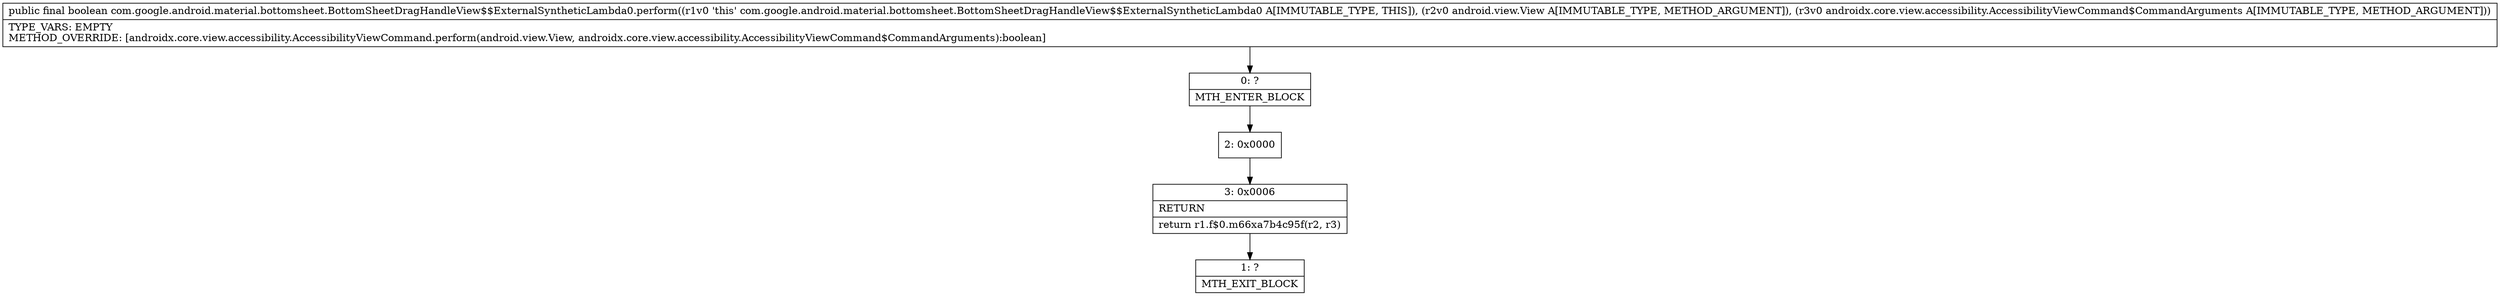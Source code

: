 digraph "CFG forcom.google.android.material.bottomsheet.BottomSheetDragHandleView$$ExternalSyntheticLambda0.perform(Landroid\/view\/View;Landroidx\/core\/view\/accessibility\/AccessibilityViewCommand$CommandArguments;)Z" {
Node_0 [shape=record,label="{0\:\ ?|MTH_ENTER_BLOCK\l}"];
Node_2 [shape=record,label="{2\:\ 0x0000}"];
Node_3 [shape=record,label="{3\:\ 0x0006|RETURN\l|return r1.f$0.m66xa7b4c95f(r2, r3)\l}"];
Node_1 [shape=record,label="{1\:\ ?|MTH_EXIT_BLOCK\l}"];
MethodNode[shape=record,label="{public final boolean com.google.android.material.bottomsheet.BottomSheetDragHandleView$$ExternalSyntheticLambda0.perform((r1v0 'this' com.google.android.material.bottomsheet.BottomSheetDragHandleView$$ExternalSyntheticLambda0 A[IMMUTABLE_TYPE, THIS]), (r2v0 android.view.View A[IMMUTABLE_TYPE, METHOD_ARGUMENT]), (r3v0 androidx.core.view.accessibility.AccessibilityViewCommand$CommandArguments A[IMMUTABLE_TYPE, METHOD_ARGUMENT]))  | TYPE_VARS: EMPTY\lMETHOD_OVERRIDE: [androidx.core.view.accessibility.AccessibilityViewCommand.perform(android.view.View, androidx.core.view.accessibility.AccessibilityViewCommand$CommandArguments):boolean]\l}"];
MethodNode -> Node_0;Node_0 -> Node_2;
Node_2 -> Node_3;
Node_3 -> Node_1;
}

